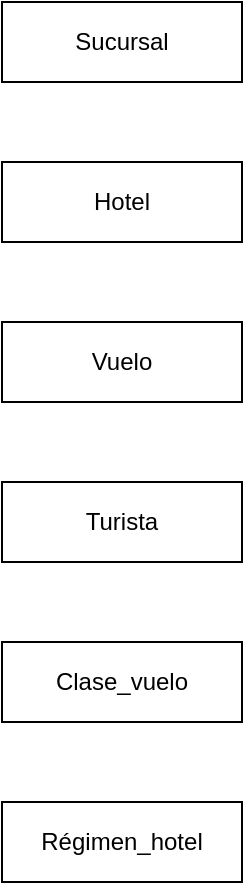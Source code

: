 <mxfile version="12.0.2" type="github" pages="1"><diagram id="cru-aT_KjBiOYhFXOuca" name="Page-1"><mxGraphModel dx="928" dy="600" grid="1" gridSize="10" guides="1" tooltips="1" connect="1" arrows="1" fold="1" page="1" pageScale="1" pageWidth="827" pageHeight="1169" math="0" shadow="0"><root><mxCell id="0"/><mxCell id="1" parent="0"/><mxCell id="LmSAcj49Joqu7tEpp6rs-1" value="Sucursal" style="rounded=0;whiteSpace=wrap;html=1;" vertex="1" parent="1"><mxGeometry x="160" y="40" width="120" height="40" as="geometry"/></mxCell><mxCell id="LmSAcj49Joqu7tEpp6rs-2" value="Hotel" style="rounded=0;whiteSpace=wrap;html=1;" vertex="1" parent="1"><mxGeometry x="160" y="120" width="120" height="40" as="geometry"/></mxCell><mxCell id="LmSAcj49Joqu7tEpp6rs-3" value="Vuelo" style="rounded=0;whiteSpace=wrap;html=1;" vertex="1" parent="1"><mxGeometry x="160" y="200" width="120" height="40" as="geometry"/></mxCell><mxCell id="LmSAcj49Joqu7tEpp6rs-4" value="Turista" style="rounded=0;whiteSpace=wrap;html=1;" vertex="1" parent="1"><mxGeometry x="160" y="280" width="120" height="40" as="geometry"/></mxCell><mxCell id="LmSAcj49Joqu7tEpp6rs-6" value="Clase_vuelo" style="rounded=0;whiteSpace=wrap;html=1;" vertex="1" parent="1"><mxGeometry x="160" y="360" width="120" height="40" as="geometry"/></mxCell><mxCell id="LmSAcj49Joqu7tEpp6rs-7" value="Régimen_hotel" style="rounded=0;whiteSpace=wrap;html=1;" vertex="1" parent="1"><mxGeometry x="160" y="440" width="120" height="40" as="geometry"/></mxCell></root></mxGraphModel></diagram></mxfile>